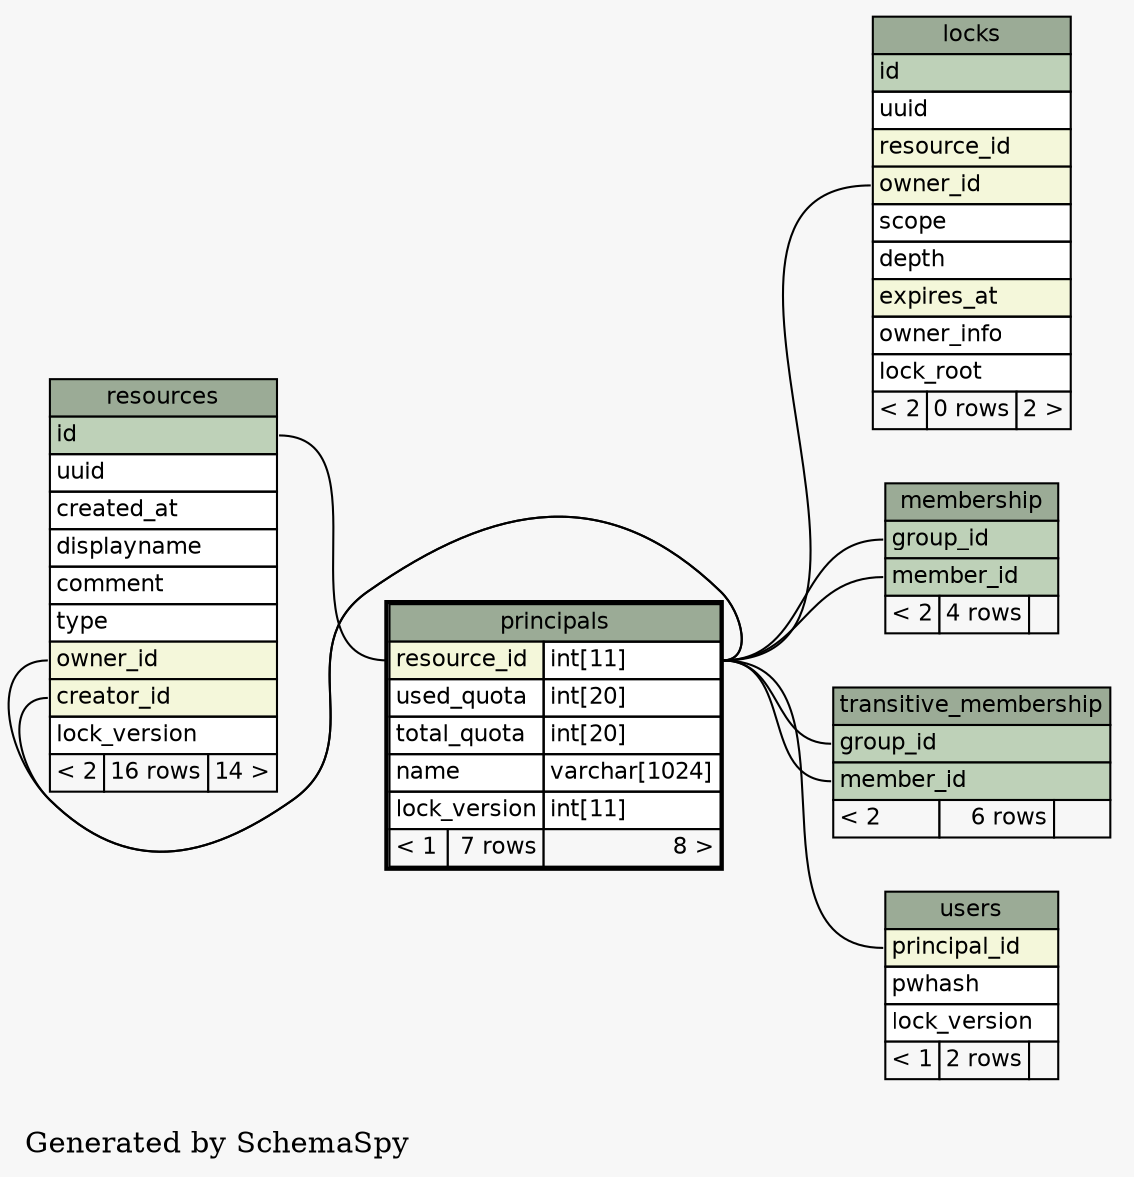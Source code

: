 // dot 2.12 on Linux 2.6.22-1-amd64
digraph "oneDegreeRelationshipsGraph" {
  graph [
    rankdir="RL"
    bgcolor="#f7f7f7"
    label="\nGenerated by SchemaSpy"
    labeljust="l"
  ];
  node [
    fontname="Helvetica"
    fontsize="11"
    shape="plaintext"
  ];
  edge [
    arrowsize="0.8"
  ];
  "locks":"owner_id":w -> "principals":"resource_id.type":e [arrowtail=crowtee arrowhead=none];
  "membership":"group_id":w -> "principals":"resource_id.type":e [arrowtail=crowtee arrowhead=none];
  "membership":"member_id":w -> "principals":"resource_id.type":e [arrowtail=crowtee arrowhead=none];
  "principals":"resource_id":w -> "resources":"id":e [arrowtail=crowtee arrowhead=none];
  "resources":"creator_id":w -> "principals":"resource_id.type":e [arrowtail=crowtee arrowhead=none];
  "resources":"owner_id":w -> "principals":"resource_id.type":e [arrowtail=crowtee arrowhead=none];
  "transitive_membership":"group_id":w -> "principals":"resource_id.type":e [arrowtail=crowtee arrowhead=none];
  "transitive_membership":"member_id":w -> "principals":"resource_id.type":e [arrowtail=crowtee arrowhead=none];
  "users":"principal_id":w -> "principals":"resource_id.type":e [arrowtail=crowtee arrowhead=none];
  "locks" [
    label=<
    <TABLE BORDER="0" CELLBORDER="1" CELLSPACING="0" BGCOLOR="#ffffff">
      <TR><TD PORT="locks.heading" COLSPAN="3" BGCOLOR="#9bab96" ALIGN="CENTER">locks</TD></TR>
      <TR><TD PORT="id" COLSPAN="3" BGCOLOR="#bed1b8" ALIGN="LEFT">id</TD></TR>
      <TR><TD PORT="uuid" COLSPAN="3" ALIGN="LEFT">uuid</TD></TR>
      <TR><TD PORT="resource_id" COLSPAN="3" BGCOLOR="#f4f7da" ALIGN="LEFT">resource_id</TD></TR>
      <TR><TD PORT="owner_id" COLSPAN="3" BGCOLOR="#f4f7da" ALIGN="LEFT">owner_id</TD></TR>
      <TR><TD PORT="scope" COLSPAN="3" ALIGN="LEFT">scope</TD></TR>
      <TR><TD PORT="depth" COLSPAN="3" ALIGN="LEFT">depth</TD></TR>
      <TR><TD PORT="expires_at" COLSPAN="3" BGCOLOR="#f4f7da" ALIGN="LEFT">expires_at</TD></TR>
      <TR><TD PORT="owner_info" COLSPAN="3" ALIGN="LEFT">owner_info</TD></TR>
      <TR><TD PORT="lock_root" COLSPAN="3" ALIGN="LEFT">lock_root</TD></TR>
      <TR><TD ALIGN="LEFT" BGCOLOR="#f7f7f7">&lt; 2</TD><TD ALIGN="RIGHT" BGCOLOR="#f7f7f7">0 rows</TD><TD ALIGN="RIGHT" BGCOLOR="#f7f7f7">2 &gt;</TD></TR>
    </TABLE>>
    URL="locks.html#graph"
    tooltip="locks"
  ];
  "membership" [
    label=<
    <TABLE BORDER="0" CELLBORDER="1" CELLSPACING="0" BGCOLOR="#ffffff">
      <TR><TD PORT="membership.heading" COLSPAN="3" BGCOLOR="#9bab96" ALIGN="CENTER">membership</TD></TR>
      <TR><TD PORT="group_id" COLSPAN="3" BGCOLOR="#bed1b8" ALIGN="LEFT">group_id</TD></TR>
      <TR><TD PORT="member_id" COLSPAN="3" BGCOLOR="#bed1b8" ALIGN="LEFT">member_id</TD></TR>
      <TR><TD ALIGN="LEFT" BGCOLOR="#f7f7f7">&lt; 2</TD><TD ALIGN="RIGHT" BGCOLOR="#f7f7f7">4 rows</TD><TD ALIGN="RIGHT" BGCOLOR="#f7f7f7">  </TD></TR>
    </TABLE>>
    URL="membership.html#graph"
    tooltip="membership"
  ];
  "principals" [
    label=<
    <TABLE BORDER="2" CELLBORDER="1" CELLSPACING="0" BGCOLOR="#ffffff">
      <TR><TD PORT="principals.heading" COLSPAN="3" BGCOLOR="#9bab96" ALIGN="CENTER">principals</TD></TR>
      <TR><TD PORT="resource_id" COLSPAN="2" BGCOLOR="#f4f7da" ALIGN="LEFT">resource_id</TD><TD PORT="resource_id.type" ALIGN="LEFT">int[11]</TD></TR>
      <TR><TD PORT="used_quota" COLSPAN="2" ALIGN="LEFT">used_quota</TD><TD PORT="used_quota.type" ALIGN="LEFT">int[20]</TD></TR>
      <TR><TD PORT="total_quota" COLSPAN="2" ALIGN="LEFT">total_quota</TD><TD PORT="total_quota.type" ALIGN="LEFT">int[20]</TD></TR>
      <TR><TD PORT="name" COLSPAN="2" ALIGN="LEFT">name</TD><TD PORT="name.type" ALIGN="LEFT">varchar[1024]</TD></TR>
      <TR><TD PORT="lock_version" COLSPAN="2" ALIGN="LEFT">lock_version</TD><TD PORT="lock_version.type" ALIGN="LEFT">int[11]</TD></TR>
      <TR><TD ALIGN="LEFT" BGCOLOR="#f7f7f7">&lt; 1</TD><TD ALIGN="RIGHT" BGCOLOR="#f7f7f7">7 rows</TD><TD ALIGN="RIGHT" BGCOLOR="#f7f7f7">8 &gt;</TD></TR>
    </TABLE>>
    URL="principals.html#"
    tooltip="principals"
  ];
  "resources" [
    label=<
    <TABLE BORDER="0" CELLBORDER="1" CELLSPACING="0" BGCOLOR="#ffffff">
      <TR><TD PORT="resources.heading" COLSPAN="3" BGCOLOR="#9bab96" ALIGN="CENTER">resources</TD></TR>
      <TR><TD PORT="id" COLSPAN="3" BGCOLOR="#bed1b8" ALIGN="LEFT">id</TD></TR>
      <TR><TD PORT="uuid" COLSPAN="3" ALIGN="LEFT">uuid</TD></TR>
      <TR><TD PORT="created_at" COLSPAN="3" ALIGN="LEFT">created_at</TD></TR>
      <TR><TD PORT="displayname" COLSPAN="3" ALIGN="LEFT">displayname</TD></TR>
      <TR><TD PORT="comment" COLSPAN="3" ALIGN="LEFT">comment</TD></TR>
      <TR><TD PORT="type" COLSPAN="3" ALIGN="LEFT">type</TD></TR>
      <TR><TD PORT="owner_id" COLSPAN="3" BGCOLOR="#f4f7da" ALIGN="LEFT">owner_id</TD></TR>
      <TR><TD PORT="creator_id" COLSPAN="3" BGCOLOR="#f4f7da" ALIGN="LEFT">creator_id</TD></TR>
      <TR><TD PORT="lock_version" COLSPAN="3" ALIGN="LEFT">lock_version</TD></TR>
      <TR><TD ALIGN="LEFT" BGCOLOR="#f7f7f7">&lt; 2</TD><TD ALIGN="RIGHT" BGCOLOR="#f7f7f7">16 rows</TD><TD ALIGN="RIGHT" BGCOLOR="#f7f7f7">14 &gt;</TD></TR>
    </TABLE>>
    URL="resources.html#graph"
    tooltip="resources"
  ];
  "transitive_membership" [
    label=<
    <TABLE BORDER="0" CELLBORDER="1" CELLSPACING="0" BGCOLOR="#ffffff">
      <TR><TD PORT="transitive_membership.heading" COLSPAN="3" BGCOLOR="#9bab96" ALIGN="CENTER">transitive_membership</TD></TR>
      <TR><TD PORT="group_id" COLSPAN="3" BGCOLOR="#bed1b8" ALIGN="LEFT">group_id</TD></TR>
      <TR><TD PORT="member_id" COLSPAN="3" BGCOLOR="#bed1b8" ALIGN="LEFT">member_id</TD></TR>
      <TR><TD ALIGN="LEFT" BGCOLOR="#f7f7f7">&lt; 2</TD><TD ALIGN="RIGHT" BGCOLOR="#f7f7f7">6 rows</TD><TD ALIGN="RIGHT" BGCOLOR="#f7f7f7">  </TD></TR>
    </TABLE>>
    URL="transitive_membership.html#graph"
    tooltip="transitive_membership"
  ];
  "users" [
    label=<
    <TABLE BORDER="0" CELLBORDER="1" CELLSPACING="0" BGCOLOR="#ffffff">
      <TR><TD PORT="users.heading" COLSPAN="3" BGCOLOR="#9bab96" ALIGN="CENTER">users</TD></TR>
      <TR><TD PORT="principal_id" COLSPAN="3" BGCOLOR="#f4f7da" ALIGN="LEFT">principal_id</TD></TR>
      <TR><TD PORT="pwhash" COLSPAN="3" ALIGN="LEFT">pwhash</TD></TR>
      <TR><TD PORT="lock_version" COLSPAN="3" ALIGN="LEFT">lock_version</TD></TR>
      <TR><TD ALIGN="LEFT" BGCOLOR="#f7f7f7">&lt; 1</TD><TD ALIGN="RIGHT" BGCOLOR="#f7f7f7">2 rows</TD><TD ALIGN="RIGHT" BGCOLOR="#f7f7f7">  </TD></TR>
    </TABLE>>
    URL="users.html#graph"
    tooltip="users"
  ];
}
